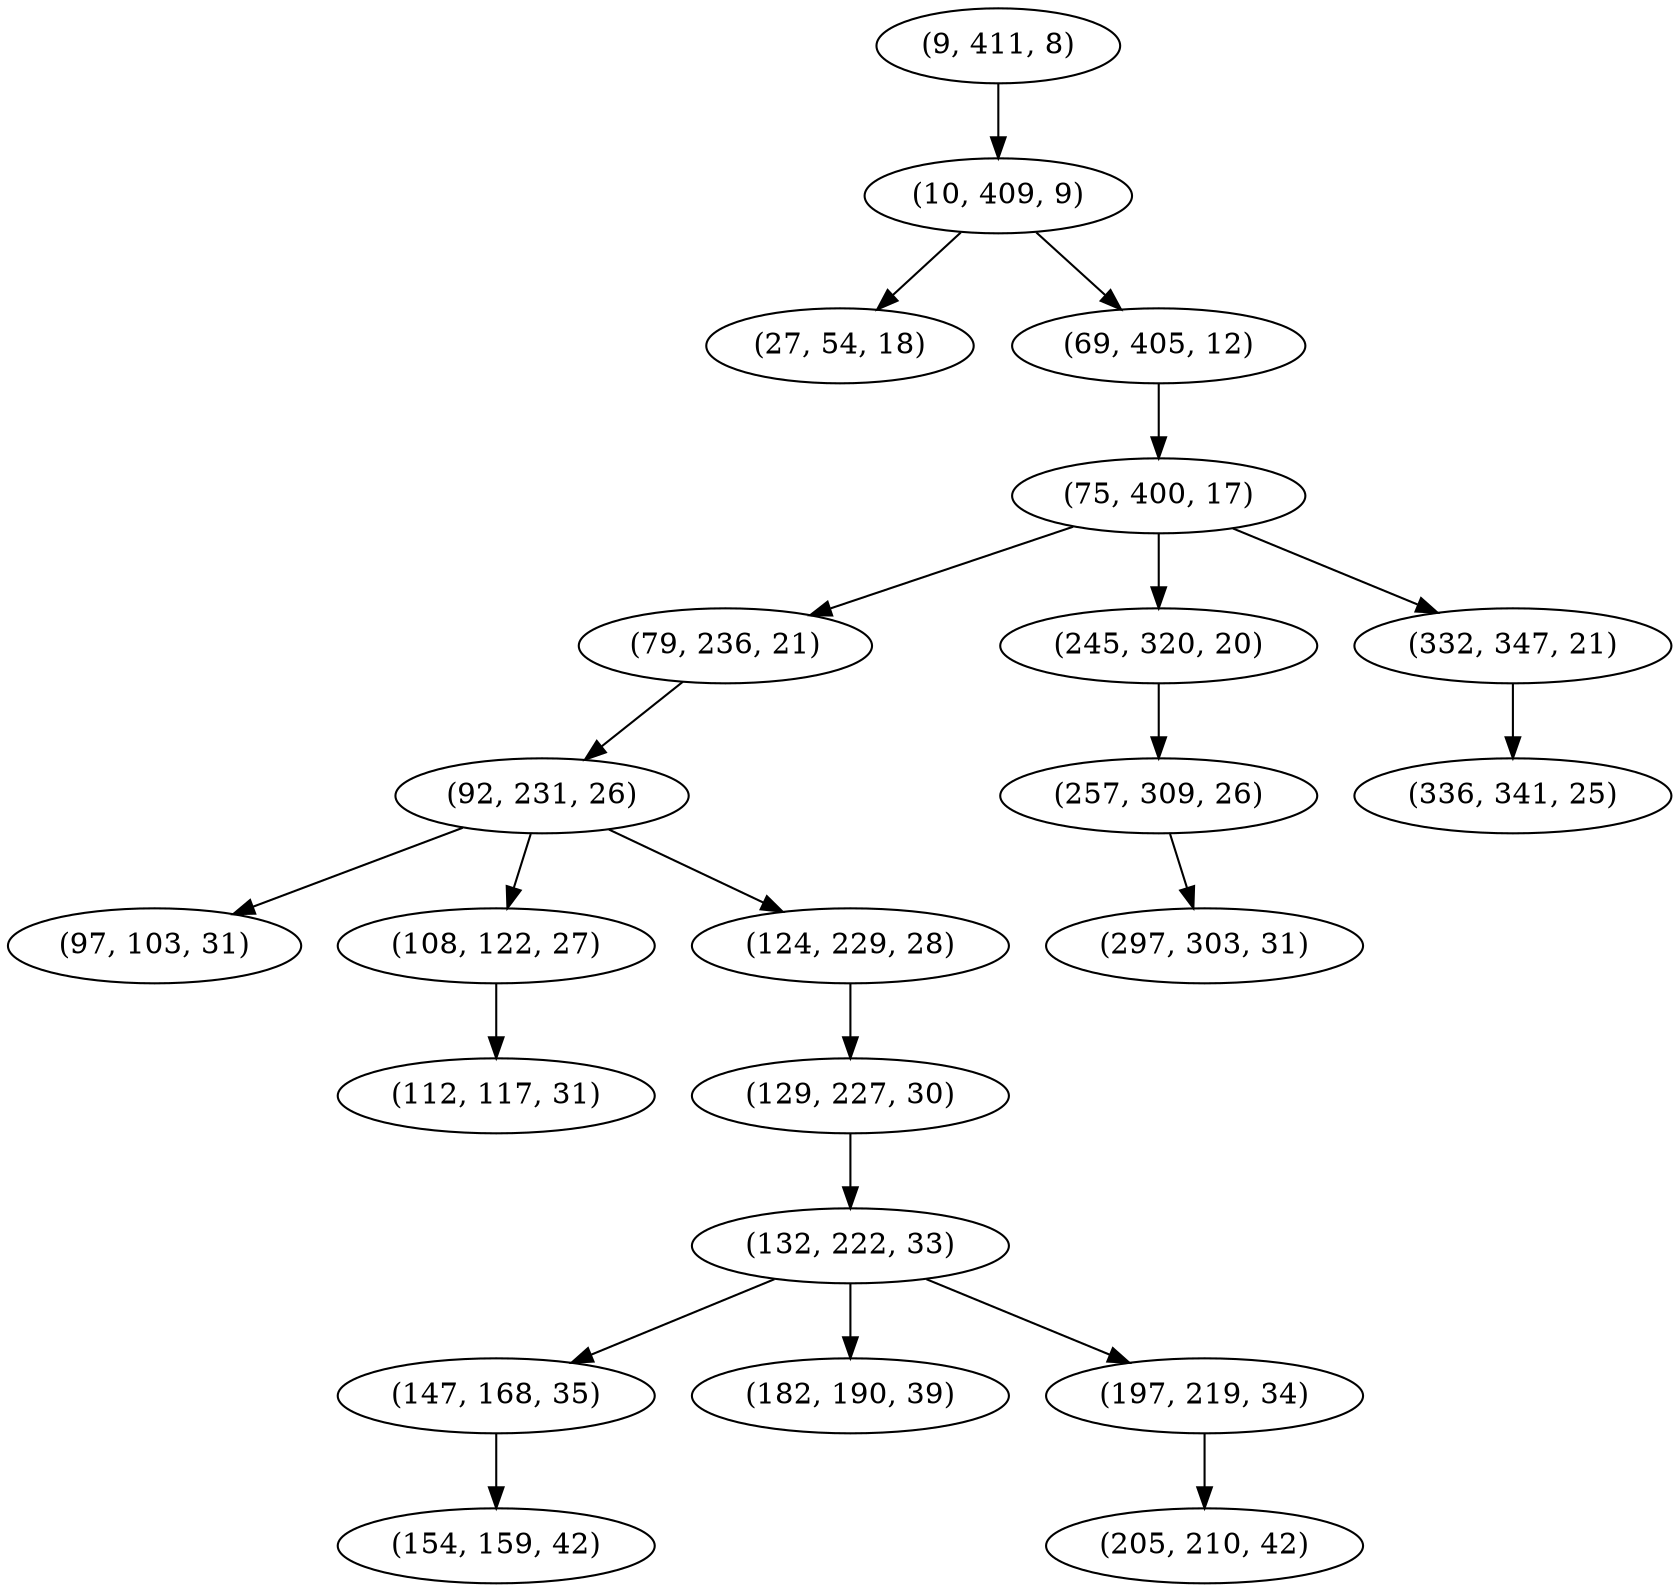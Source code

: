 digraph tree {
    "(9, 411, 8)";
    "(10, 409, 9)";
    "(27, 54, 18)";
    "(69, 405, 12)";
    "(75, 400, 17)";
    "(79, 236, 21)";
    "(92, 231, 26)";
    "(97, 103, 31)";
    "(108, 122, 27)";
    "(112, 117, 31)";
    "(124, 229, 28)";
    "(129, 227, 30)";
    "(132, 222, 33)";
    "(147, 168, 35)";
    "(154, 159, 42)";
    "(182, 190, 39)";
    "(197, 219, 34)";
    "(205, 210, 42)";
    "(245, 320, 20)";
    "(257, 309, 26)";
    "(297, 303, 31)";
    "(332, 347, 21)";
    "(336, 341, 25)";
    "(9, 411, 8)" -> "(10, 409, 9)";
    "(10, 409, 9)" -> "(27, 54, 18)";
    "(10, 409, 9)" -> "(69, 405, 12)";
    "(69, 405, 12)" -> "(75, 400, 17)";
    "(75, 400, 17)" -> "(79, 236, 21)";
    "(75, 400, 17)" -> "(245, 320, 20)";
    "(75, 400, 17)" -> "(332, 347, 21)";
    "(79, 236, 21)" -> "(92, 231, 26)";
    "(92, 231, 26)" -> "(97, 103, 31)";
    "(92, 231, 26)" -> "(108, 122, 27)";
    "(92, 231, 26)" -> "(124, 229, 28)";
    "(108, 122, 27)" -> "(112, 117, 31)";
    "(124, 229, 28)" -> "(129, 227, 30)";
    "(129, 227, 30)" -> "(132, 222, 33)";
    "(132, 222, 33)" -> "(147, 168, 35)";
    "(132, 222, 33)" -> "(182, 190, 39)";
    "(132, 222, 33)" -> "(197, 219, 34)";
    "(147, 168, 35)" -> "(154, 159, 42)";
    "(197, 219, 34)" -> "(205, 210, 42)";
    "(245, 320, 20)" -> "(257, 309, 26)";
    "(257, 309, 26)" -> "(297, 303, 31)";
    "(332, 347, 21)" -> "(336, 341, 25)";
}
